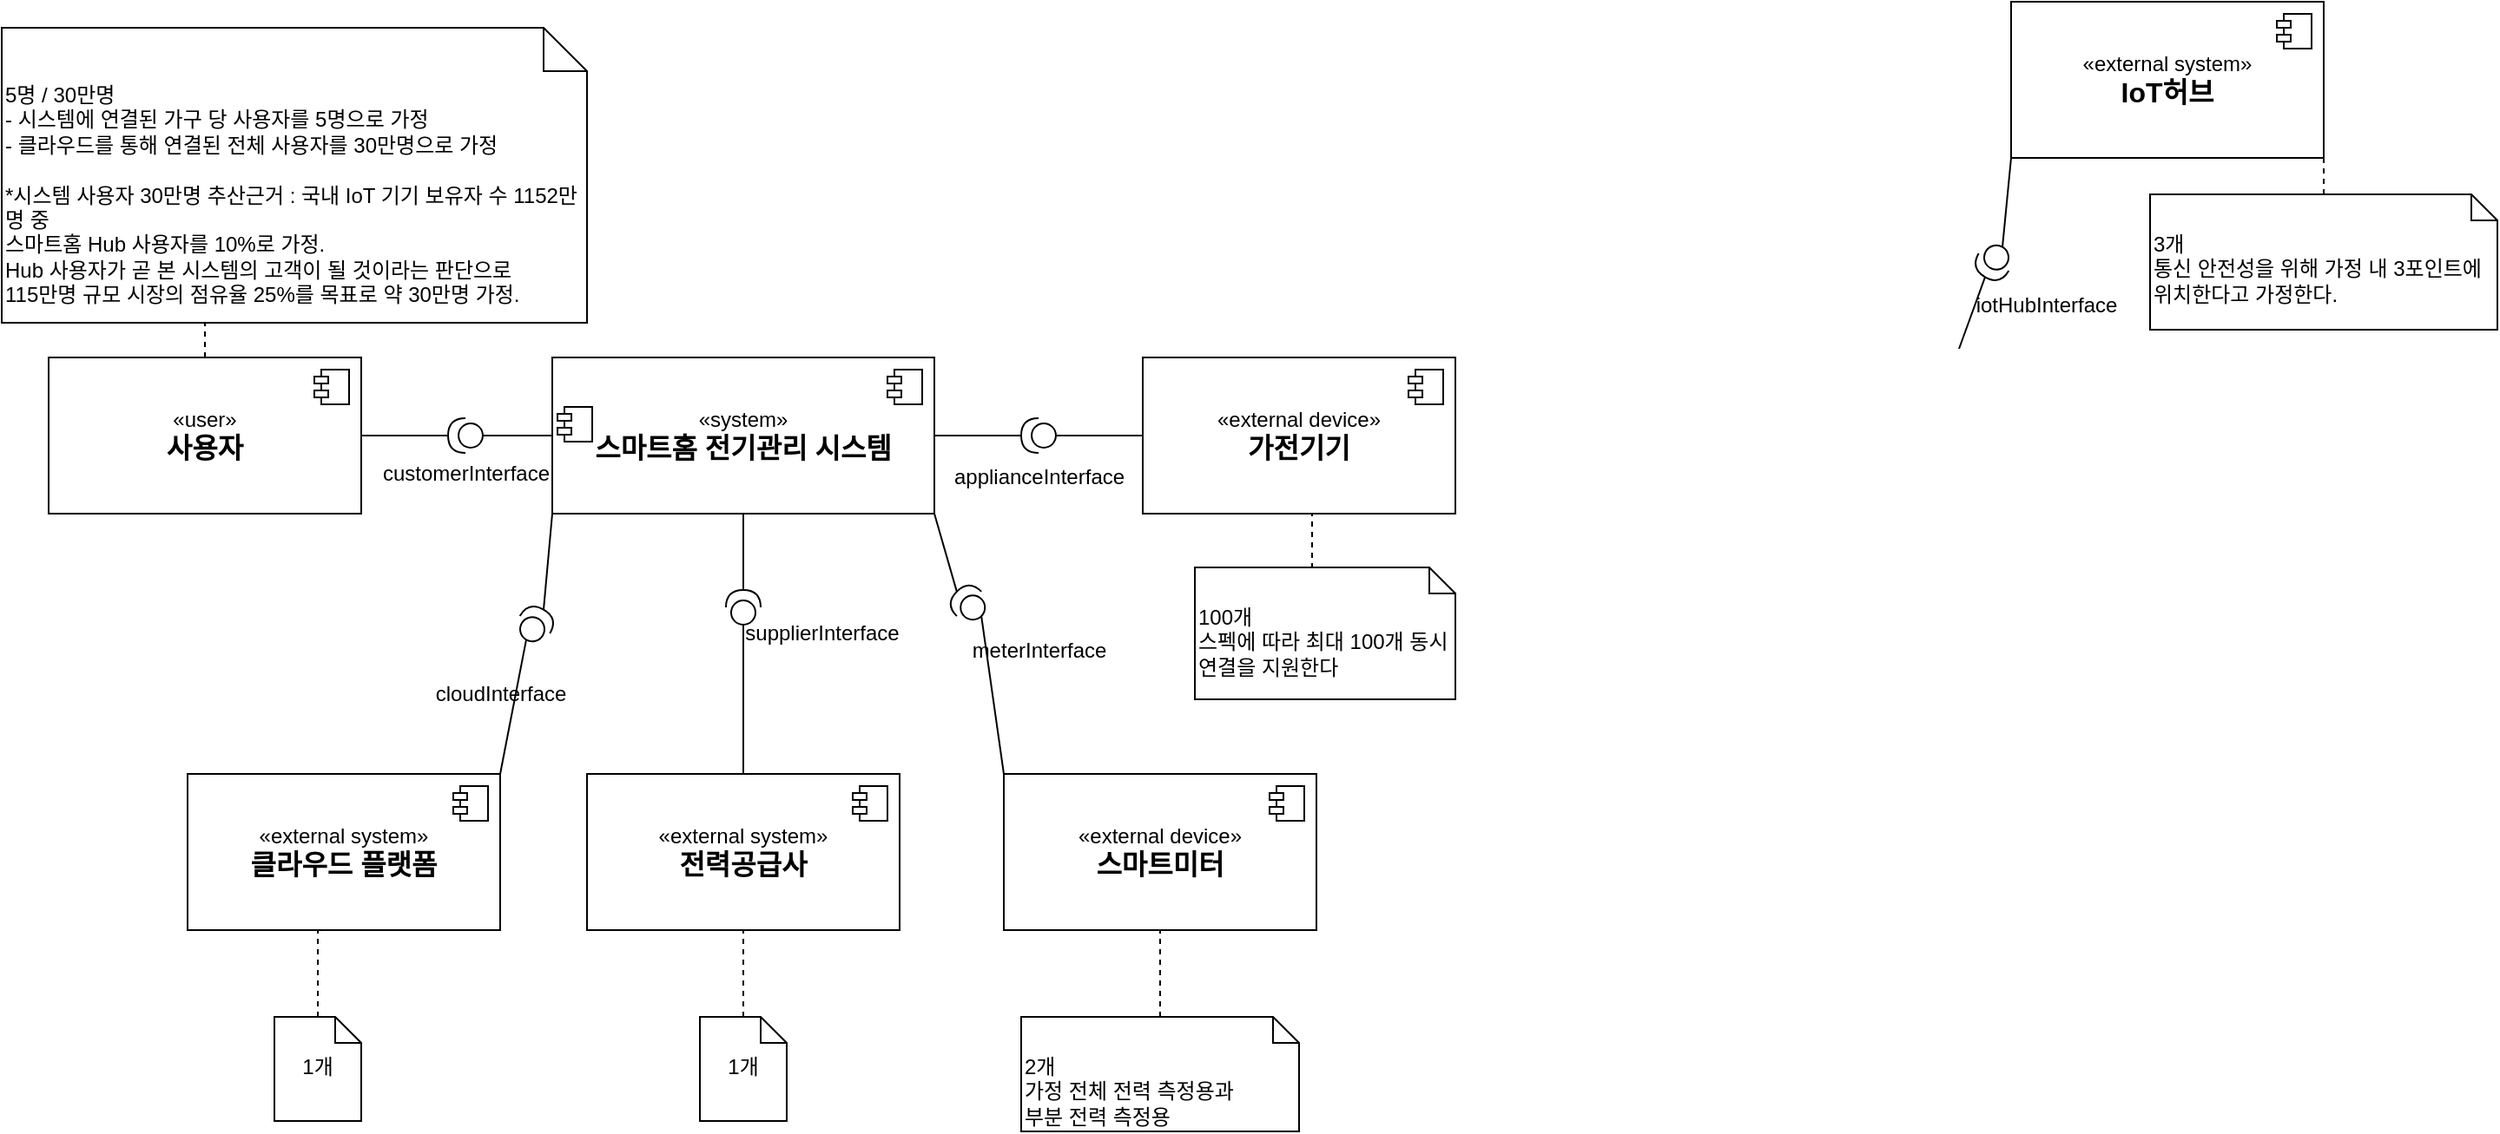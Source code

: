 <mxfile version="28.1.1" pages="2">
  <diagram name="Gateway" id="r8mCSnYucxKKDC4mQy1r">
    <mxGraphModel dx="858" dy="1109" grid="1" gridSize="10" guides="1" tooltips="1" connect="1" arrows="1" fold="1" page="1" pageScale="1" pageWidth="827" pageHeight="1169" math="0" shadow="0">
      <root>
        <mxCell id="0" />
        <mxCell id="1" parent="0" />
        <mxCell id="bFDMhFOP-Tg6Y5_l_PGu-2" style="edgeStyle=orthogonalEdgeStyle;rounded=0;orthogonalLoop=1;jettySize=auto;html=1;exitX=0.5;exitY=0;exitDx=0;exitDy=0;entryX=0.5;entryY=1;entryDx=0;entryDy=0;entryPerimeter=0;endArrow=none;endFill=0;dashed=1;" edge="1" parent="1" source="iD-A8TtcfbhBeS0kD-Tq-21" target="4d4zeJCJbdyDPjrFUUaZ-36">
          <mxGeometry relative="1" as="geometry" />
        </mxCell>
        <mxCell id="iD-A8TtcfbhBeS0kD-Tq-21" value="«user»&lt;br&gt;&lt;b&gt;&lt;font style=&quot;font-size: 16px;&quot;&gt;사용자&lt;/font&gt;&lt;/b&gt;" style="html=1;dropTarget=0;whiteSpace=wrap;" parent="1" vertex="1">
          <mxGeometry x="80" y="310" width="180" height="90" as="geometry" />
        </mxCell>
        <mxCell id="iD-A8TtcfbhBeS0kD-Tq-22" value="" style="shape=module;jettyWidth=8;jettyHeight=4;" parent="iD-A8TtcfbhBeS0kD-Tq-21" vertex="1">
          <mxGeometry x="1" width="20" height="20" relative="1" as="geometry">
            <mxPoint x="-27" y="7" as="offset" />
          </mxGeometry>
        </mxCell>
        <mxCell id="iD-A8TtcfbhBeS0kD-Tq-23" value="«external device»&lt;br&gt;&lt;b&gt;&lt;font style=&quot;font-size: 16px;&quot;&gt;가전기기&lt;/font&gt;&lt;/b&gt;" style="html=1;dropTarget=0;whiteSpace=wrap;" parent="1" vertex="1">
          <mxGeometry x="710" y="310" width="180" height="90" as="geometry" />
        </mxCell>
        <mxCell id="iD-A8TtcfbhBeS0kD-Tq-24" value="" style="shape=module;jettyWidth=8;jettyHeight=4;" parent="iD-A8TtcfbhBeS0kD-Tq-23" vertex="1">
          <mxGeometry x="1" width="20" height="20" relative="1" as="geometry">
            <mxPoint x="-27" y="7" as="offset" />
          </mxGeometry>
        </mxCell>
        <mxCell id="iD-A8TtcfbhBeS0kD-Tq-26" value="«system»&lt;br&gt;&lt;span style=&quot;font-size: 16px;&quot;&gt;&lt;b&gt;스마트홈 전기관리 시스템&lt;/b&gt;&lt;/span&gt;" style="html=1;dropTarget=0;whiteSpace=wrap;" parent="1" vertex="1">
          <mxGeometry x="370" y="310" width="220" height="90" as="geometry" />
        </mxCell>
        <mxCell id="iD-A8TtcfbhBeS0kD-Tq-27" value="" style="shape=module;jettyWidth=8;jettyHeight=4;" parent="iD-A8TtcfbhBeS0kD-Tq-26" vertex="1">
          <mxGeometry x="1" width="20" height="20" relative="1" as="geometry">
            <mxPoint x="-27" y="7" as="offset" />
          </mxGeometry>
        </mxCell>
        <mxCell id="iD-A8TtcfbhBeS0kD-Tq-30" value="«external system»&lt;br&gt;&lt;b&gt;&lt;font style=&quot;font-size: 16px;&quot;&gt;전력공급사&lt;/font&gt;&lt;/b&gt;" style="html=1;dropTarget=0;whiteSpace=wrap;" parent="1" vertex="1">
          <mxGeometry x="390" y="550" width="180" height="90" as="geometry" />
        </mxCell>
        <mxCell id="iD-A8TtcfbhBeS0kD-Tq-31" value="" style="shape=module;jettyWidth=8;jettyHeight=4;" parent="iD-A8TtcfbhBeS0kD-Tq-30" vertex="1">
          <mxGeometry x="1" width="20" height="20" relative="1" as="geometry">
            <mxPoint x="-27" y="7" as="offset" />
          </mxGeometry>
        </mxCell>
        <mxCell id="iD-A8TtcfbhBeS0kD-Tq-32" value="«external device»&lt;br&gt;&lt;span style=&quot;font-size: 16px;&quot;&gt;&lt;b&gt;스마트미터&lt;/b&gt;&lt;/span&gt;" style="html=1;dropTarget=0;whiteSpace=wrap;" parent="1" vertex="1">
          <mxGeometry x="630" y="550" width="180" height="90" as="geometry" />
        </mxCell>
        <mxCell id="iD-A8TtcfbhBeS0kD-Tq-33" value="" style="shape=module;jettyWidth=8;jettyHeight=4;" parent="iD-A8TtcfbhBeS0kD-Tq-32" vertex="1">
          <mxGeometry x="1" width="20" height="20" relative="1" as="geometry">
            <mxPoint x="-27" y="7" as="offset" />
          </mxGeometry>
        </mxCell>
        <mxCell id="iD-A8TtcfbhBeS0kD-Tq-45" value="" style="ellipse;whiteSpace=wrap;html=1;align=center;aspect=fixed;fillColor=none;strokeColor=none;resizable=0;perimeter=centerPerimeter;rotatable=0;allowArrows=0;points=[];outlineConnect=1;" parent="1" vertex="1">
          <mxGeometry x="620" y="364" width="10" height="10" as="geometry" />
        </mxCell>
        <mxCell id="iD-A8TtcfbhBeS0kD-Tq-48" style="edgeStyle=orthogonalEdgeStyle;rounded=0;orthogonalLoop=1;jettySize=auto;html=1;exitX=0;exitY=0.5;exitDx=0;exitDy=0;exitPerimeter=0;entryX=0;entryY=0.5;entryDx=0;entryDy=0;endArrow=none;endFill=0;" parent="1" source="iD-A8TtcfbhBeS0kD-Tq-46" target="iD-A8TtcfbhBeS0kD-Tq-26" edge="1">
          <mxGeometry relative="1" as="geometry" />
        </mxCell>
        <mxCell id="iD-A8TtcfbhBeS0kD-Tq-49" style="edgeStyle=orthogonalEdgeStyle;rounded=0;orthogonalLoop=1;jettySize=auto;html=1;exitX=1;exitY=0.5;exitDx=0;exitDy=0;exitPerimeter=0;entryX=1;entryY=0.5;entryDx=0;entryDy=0;endArrow=none;endFill=0;" parent="1" source="iD-A8TtcfbhBeS0kD-Tq-46" target="iD-A8TtcfbhBeS0kD-Tq-21" edge="1">
          <mxGeometry relative="1" as="geometry" />
        </mxCell>
        <mxCell id="iD-A8TtcfbhBeS0kD-Tq-46" value="" style="shape=providedRequiredInterface;html=1;verticalLabelPosition=bottom;sketch=0;rotation=-180;" parent="1" vertex="1">
          <mxGeometry x="310" y="345" width="20" height="20" as="geometry" />
        </mxCell>
        <mxCell id="iD-A8TtcfbhBeS0kD-Tq-51" style="edgeStyle=orthogonalEdgeStyle;rounded=0;orthogonalLoop=1;jettySize=auto;html=1;exitX=1;exitY=0.5;exitDx=0;exitDy=0;exitPerimeter=0;endArrow=none;endFill=0;" parent="1" source="iD-A8TtcfbhBeS0kD-Tq-50" target="iD-A8TtcfbhBeS0kD-Tq-26" edge="1">
          <mxGeometry relative="1" as="geometry" />
        </mxCell>
        <mxCell id="iD-A8TtcfbhBeS0kD-Tq-52" style="edgeStyle=orthogonalEdgeStyle;rounded=0;orthogonalLoop=1;jettySize=auto;html=1;exitX=0;exitY=0.5;exitDx=0;exitDy=0;exitPerimeter=0;entryX=0;entryY=0.5;entryDx=0;entryDy=0;endArrow=none;endFill=0;" parent="1" source="iD-A8TtcfbhBeS0kD-Tq-50" target="iD-A8TtcfbhBeS0kD-Tq-23" edge="1">
          <mxGeometry relative="1" as="geometry" />
        </mxCell>
        <mxCell id="iD-A8TtcfbhBeS0kD-Tq-50" value="" style="shape=providedRequiredInterface;html=1;verticalLabelPosition=bottom;sketch=0;rotation=-180;" parent="1" vertex="1">
          <mxGeometry x="640" y="345" width="20" height="20" as="geometry" />
        </mxCell>
        <mxCell id="iD-A8TtcfbhBeS0kD-Tq-55" style="rounded=0;orthogonalLoop=1;jettySize=auto;html=1;exitX=1;exitY=0.5;exitDx=0;exitDy=0;exitPerimeter=0;entryX=1;entryY=1;entryDx=0;entryDy=0;endArrow=none;endFill=0;" parent="1" source="iD-A8TtcfbhBeS0kD-Tq-53" target="iD-A8TtcfbhBeS0kD-Tq-26" edge="1">
          <mxGeometry relative="1" as="geometry" />
        </mxCell>
        <mxCell id="iD-A8TtcfbhBeS0kD-Tq-56" style="rounded=0;orthogonalLoop=1;jettySize=auto;html=1;exitX=0;exitY=0.5;exitDx=0;exitDy=0;exitPerimeter=0;entryX=0;entryY=0;entryDx=0;entryDy=0;endArrow=none;endFill=0;" parent="1" source="iD-A8TtcfbhBeS0kD-Tq-53" target="iD-A8TtcfbhBeS0kD-Tq-32" edge="1">
          <mxGeometry relative="1" as="geometry" />
        </mxCell>
        <mxCell id="iD-A8TtcfbhBeS0kD-Tq-53" value="" style="shape=providedRequiredInterface;html=1;verticalLabelPosition=bottom;sketch=0;rotation=135;direction=south;" parent="1" vertex="1">
          <mxGeometry x="600" y="442" width="20" height="20" as="geometry" />
        </mxCell>
        <mxCell id="iD-A8TtcfbhBeS0kD-Tq-62" style="edgeStyle=orthogonalEdgeStyle;rounded=0;orthogonalLoop=1;jettySize=auto;html=1;exitX=1;exitY=0.5;exitDx=0;exitDy=0;exitPerimeter=0;entryX=0.5;entryY=1;entryDx=0;entryDy=0;endArrow=none;endFill=0;" parent="1" source="iD-A8TtcfbhBeS0kD-Tq-61" target="iD-A8TtcfbhBeS0kD-Tq-26" edge="1">
          <mxGeometry relative="1" as="geometry" />
        </mxCell>
        <mxCell id="iD-A8TtcfbhBeS0kD-Tq-63" style="edgeStyle=orthogonalEdgeStyle;rounded=0;orthogonalLoop=1;jettySize=auto;html=1;exitX=0;exitY=0.5;exitDx=0;exitDy=0;exitPerimeter=0;entryX=0.5;entryY=0;entryDx=0;entryDy=0;endArrow=none;endFill=0;" parent="1" source="iD-A8TtcfbhBeS0kD-Tq-61" target="iD-A8TtcfbhBeS0kD-Tq-30" edge="1">
          <mxGeometry relative="1" as="geometry" />
        </mxCell>
        <mxCell id="iD-A8TtcfbhBeS0kD-Tq-61" value="" style="shape=providedRequiredInterface;html=1;verticalLabelPosition=bottom;sketch=0;rotation=-90;" parent="1" vertex="1">
          <mxGeometry x="470" y="444" width="20" height="20" as="geometry" />
        </mxCell>
        <mxCell id="iD-A8TtcfbhBeS0kD-Tq-64" value="customerInterface" style="text;html=1;align=center;verticalAlign=middle;resizable=0;points=[];autosize=1;strokeColor=none;fillColor=none;" parent="1" vertex="1">
          <mxGeometry x="260" y="362" width="120" height="30" as="geometry" />
        </mxCell>
        <mxCell id="iD-A8TtcfbhBeS0kD-Tq-65" value="applianceInterface" style="text;html=1;align=center;verticalAlign=middle;resizable=0;points=[];autosize=1;strokeColor=none;fillColor=none;" parent="1" vertex="1">
          <mxGeometry x="590" y="364" width="120" height="30" as="geometry" />
        </mxCell>
        <mxCell id="iD-A8TtcfbhBeS0kD-Tq-66" value="meterInterface" style="text;html=1;align=center;verticalAlign=middle;resizable=0;points=[];autosize=1;strokeColor=none;fillColor=none;" parent="1" vertex="1">
          <mxGeometry x="600" y="464" width="100" height="30" as="geometry" />
        </mxCell>
        <mxCell id="iD-A8TtcfbhBeS0kD-Tq-67" value="supplierInterface" style="text;html=1;align=center;verticalAlign=middle;resizable=0;points=[];autosize=1;strokeColor=none;fillColor=none;" parent="1" vertex="1">
          <mxGeometry x="470" y="454" width="110" height="30" as="geometry" />
        </mxCell>
        <mxCell id="iD-A8TtcfbhBeS0kD-Tq-78" value="1개" style="shape=note2;boundedLbl=1;whiteSpace=wrap;html=1;size=15;verticalAlign=top;align=center;" parent="1" vertex="1">
          <mxGeometry x="455" y="690" width="50" height="60" as="geometry" />
        </mxCell>
        <mxCell id="iD-A8TtcfbhBeS0kD-Tq-79" style="edgeStyle=orthogonalEdgeStyle;rounded=0;orthogonalLoop=1;jettySize=auto;html=1;exitX=0.5;exitY=0;exitDx=0;exitDy=0;exitPerimeter=0;endArrow=none;endFill=0;dashed=1;entryX=0.5;entryY=1;entryDx=0;entryDy=0;" parent="1" source="iD-A8TtcfbhBeS0kD-Tq-78" target="iD-A8TtcfbhBeS0kD-Tq-30" edge="1">
          <mxGeometry relative="1" as="geometry">
            <mxPoint x="480" y="660" as="targetPoint" />
          </mxGeometry>
        </mxCell>
        <mxCell id="1AKA_FO3HEyKGd7aFu5U-1" value="2개&lt;br&gt;&lt;div&gt;가정 전체 전력 측정용과&lt;/div&gt;&lt;div&gt;부분 전력 측정용&lt;/div&gt;" style="shape=note2;boundedLbl=1;whiteSpace=wrap;html=1;size=15;verticalAlign=top;align=left;" parent="1" vertex="1">
          <mxGeometry x="640" y="690" width="160" height="66" as="geometry" />
        </mxCell>
        <mxCell id="1AKA_FO3HEyKGd7aFu5U-2" style="edgeStyle=orthogonalEdgeStyle;rounded=0;orthogonalLoop=1;jettySize=auto;html=1;exitX=0.5;exitY=0;exitDx=0;exitDy=0;exitPerimeter=0;endArrow=none;endFill=0;dashed=1;entryX=0.5;entryY=1;entryDx=0;entryDy=0;" parent="1" source="1AKA_FO3HEyKGd7aFu5U-1" edge="1">
          <mxGeometry relative="1" as="geometry">
            <mxPoint x="720" y="640" as="targetPoint" />
          </mxGeometry>
        </mxCell>
        <mxCell id="1AKA_FO3HEyKGd7aFu5U-3" value="100개&lt;div&gt;스펙에 따라 최대 100개 동시 연결을 지원한다&lt;/div&gt;" style="shape=note2;boundedLbl=1;whiteSpace=wrap;html=1;size=15;verticalAlign=top;align=left;" parent="1" vertex="1">
          <mxGeometry x="740" y="431" width="150" height="76" as="geometry" />
        </mxCell>
        <mxCell id="4d4zeJCJbdyDPjrFUUaZ-7" value="«external system»&lt;br&gt;&lt;b&gt;&lt;font style=&quot;font-size: 16px;&quot;&gt;클라우드 플랫폼&lt;/font&gt;&lt;/b&gt;" style="html=1;dropTarget=0;whiteSpace=wrap;" parent="1" vertex="1">
          <mxGeometry x="160" y="550" width="180" height="90" as="geometry" />
        </mxCell>
        <mxCell id="4d4zeJCJbdyDPjrFUUaZ-8" value="" style="shape=module;jettyWidth=8;jettyHeight=4;" parent="4d4zeJCJbdyDPjrFUUaZ-7" vertex="1">
          <mxGeometry x="1" width="20" height="20" relative="1" as="geometry">
            <mxPoint x="-27" y="7" as="offset" />
          </mxGeometry>
        </mxCell>
        <mxCell id="4d4zeJCJbdyDPjrFUUaZ-9" style="rounded=0;orthogonalLoop=1;jettySize=auto;html=1;exitX=1;exitY=0.5;exitDx=0;exitDy=0;exitPerimeter=0;entryX=0;entryY=1;entryDx=0;entryDy=0;endArrow=none;endFill=0;" parent="1" source="4d4zeJCJbdyDPjrFUUaZ-11" edge="1">
          <mxGeometry relative="1" as="geometry">
            <mxPoint x="370" y="400" as="targetPoint" />
          </mxGeometry>
        </mxCell>
        <mxCell id="4d4zeJCJbdyDPjrFUUaZ-10" style="rounded=0;orthogonalLoop=1;jettySize=auto;html=1;exitX=0;exitY=0.5;exitDx=0;exitDy=0;exitPerimeter=0;entryX=1;entryY=0;entryDx=0;entryDy=0;endArrow=none;endFill=0;" parent="1" source="4d4zeJCJbdyDPjrFUUaZ-11" target="4d4zeJCJbdyDPjrFUUaZ-7" edge="1">
          <mxGeometry relative="1" as="geometry">
            <mxPoint x="360" y="548" as="targetPoint" />
          </mxGeometry>
        </mxCell>
        <mxCell id="4d4zeJCJbdyDPjrFUUaZ-11" value="" style="shape=providedRequiredInterface;html=1;verticalLabelPosition=bottom;sketch=0;rotation=-150;direction=south;" parent="1" vertex="1">
          <mxGeometry x="350" y="454" width="20" height="20" as="geometry" />
        </mxCell>
        <mxCell id="4d4zeJCJbdyDPjrFUUaZ-12" value="cloudInterface" style="text;html=1;align=center;verticalAlign=middle;resizable=0;points=[];autosize=1;strokeColor=none;fillColor=none;" parent="1" vertex="1">
          <mxGeometry x="290" y="489" width="100" height="30" as="geometry" />
        </mxCell>
        <mxCell id="4d4zeJCJbdyDPjrFUUaZ-13" value="1개" style="shape=note2;boundedLbl=1;whiteSpace=wrap;html=1;size=15;verticalAlign=top;align=center;" parent="1" vertex="1">
          <mxGeometry x="210" y="690" width="50" height="60" as="geometry" />
        </mxCell>
        <mxCell id="4d4zeJCJbdyDPjrFUUaZ-14" style="edgeStyle=orthogonalEdgeStyle;rounded=0;orthogonalLoop=1;jettySize=auto;html=1;exitX=0.5;exitY=0;exitDx=0;exitDy=0;exitPerimeter=0;endArrow=none;endFill=0;dashed=1;entryX=0.5;entryY=1;entryDx=0;entryDy=0;" parent="1" source="4d4zeJCJbdyDPjrFUUaZ-13" edge="1">
          <mxGeometry relative="1" as="geometry">
            <mxPoint x="235" y="640" as="targetPoint" />
          </mxGeometry>
        </mxCell>
        <mxCell id="4d4zeJCJbdyDPjrFUUaZ-15" value="«external system»&lt;br&gt;&lt;span style=&quot;font-size: 16px;&quot;&gt;&lt;b&gt;IoT허브&lt;/b&gt;&lt;/span&gt;" style="html=1;dropTarget=0;whiteSpace=wrap;" parent="1" vertex="1">
          <mxGeometry x="1210" y="105" width="180" height="90" as="geometry" />
        </mxCell>
        <mxCell id="4d4zeJCJbdyDPjrFUUaZ-16" value="" style="shape=module;jettyWidth=8;jettyHeight=4;" parent="4d4zeJCJbdyDPjrFUUaZ-15" vertex="1">
          <mxGeometry x="1" width="20" height="20" relative="1" as="geometry">
            <mxPoint x="-27" y="7" as="offset" />
          </mxGeometry>
        </mxCell>
        <mxCell id="4d4zeJCJbdyDPjrFUUaZ-17" style="rounded=0;orthogonalLoop=1;jettySize=auto;html=1;endArrow=none;endFill=0;entryX=1;entryY=0;entryDx=0;entryDy=0;exitX=1;exitY=0.5;exitDx=0;exitDy=0;exitPerimeter=0;" parent="1" source="4d4zeJCJbdyDPjrFUUaZ-18" edge="1">
          <mxGeometry relative="1" as="geometry">
            <mxPoint x="1180" y="305" as="targetPoint" />
            <mxPoint x="1180" y="275" as="sourcePoint" />
          </mxGeometry>
        </mxCell>
        <mxCell id="4d4zeJCJbdyDPjrFUUaZ-21" style="rounded=0;orthogonalLoop=1;jettySize=auto;html=1;exitX=0;exitY=0.5;exitDx=0;exitDy=0;exitPerimeter=0;entryX=0;entryY=1;entryDx=0;entryDy=0;endArrow=none;endFill=0;" parent="1" source="4d4zeJCJbdyDPjrFUUaZ-18" target="4d4zeJCJbdyDPjrFUUaZ-15" edge="1">
          <mxGeometry relative="1" as="geometry" />
        </mxCell>
        <mxCell id="4d4zeJCJbdyDPjrFUUaZ-18" value="" style="shape=providedRequiredInterface;html=1;verticalLabelPosition=bottom;sketch=0;rotation=120;" parent="1" vertex="1">
          <mxGeometry x="1190" y="245" width="20" height="20" as="geometry" />
        </mxCell>
        <mxCell id="4d4zeJCJbdyDPjrFUUaZ-19" value="iotHubInterface" style="text;html=1;align=center;verticalAlign=middle;resizable=0;points=[];autosize=1;strokeColor=none;fillColor=none;" parent="1" vertex="1">
          <mxGeometry x="1180" y="265" width="100" height="30" as="geometry" />
        </mxCell>
        <mxCell id="4d4zeJCJbdyDPjrFUUaZ-23" value="3개&lt;div&gt;통신 안전성을 위해 가정 내 3포인트에 위치한다고 가정한다.&lt;/div&gt;" style="shape=note2;boundedLbl=1;whiteSpace=wrap;html=1;size=15;verticalAlign=top;align=left;" parent="1" vertex="1">
          <mxGeometry x="1290" y="216" width="200" height="78" as="geometry" />
        </mxCell>
        <mxCell id="4d4zeJCJbdyDPjrFUUaZ-28" value="" style="shape=module;jettyWidth=8;jettyHeight=4;" parent="1" vertex="1">
          <mxGeometry x="373" y="338.5" width="20" height="20" as="geometry" />
        </mxCell>
        <mxCell id="4d4zeJCJbdyDPjrFUUaZ-36" value="5명 / 30만명&lt;br&gt;- 시스템에 연결된 가구 당 사용자를 5명으로 가정&lt;br&gt;- 클라우드를 통해 연결된 전체 사용자를 30만명으로 가정&lt;br&gt;&lt;br&gt;*시스템 사용자 30만명 추산근거 : 국내 IoT 기기 보유자 수 1152만명 중&lt;br&gt;스마트홈 Hub 사용자를 10%로 가정.&lt;br&gt;Hub 사용자가 곧 본 시스템의 고객이 될 것이라는 판단으로&lt;br&gt;115만명 규모 시장의 점유율 25%를 목표로 약 30만명 가정." style="shape=note2;boundedLbl=1;html=1;size=25;verticalAlign=top;align=left;spacing=2;whiteSpace=wrap;spacingBottom=0;fontSize=12;" parent="1" vertex="1">
          <mxGeometry x="53" y="120" width="337" height="170" as="geometry" />
        </mxCell>
        <mxCell id="bFDMhFOP-Tg6Y5_l_PGu-3" style="edgeStyle=orthogonalEdgeStyle;rounded=0;orthogonalLoop=1;jettySize=auto;html=1;exitX=1;exitY=1;exitDx=0;exitDy=0;entryX=0.5;entryY=0;entryDx=0;entryDy=0;entryPerimeter=0;endArrow=none;endFill=0;dashed=1;" edge="1" parent="1" source="4d4zeJCJbdyDPjrFUUaZ-15" target="4d4zeJCJbdyDPjrFUUaZ-23">
          <mxGeometry relative="1" as="geometry" />
        </mxCell>
        <mxCell id="bFDMhFOP-Tg6Y5_l_PGu-4" style="edgeStyle=orthogonalEdgeStyle;rounded=0;orthogonalLoop=1;jettySize=auto;html=1;exitX=0.5;exitY=1;exitDx=0;exitDy=0;entryX=0;entryY=0;entryDx=67.5;entryDy=0;entryPerimeter=0;dashed=1;endArrow=none;endFill=0;" edge="1" parent="1" source="iD-A8TtcfbhBeS0kD-Tq-23" target="1AKA_FO3HEyKGd7aFu5U-3">
          <mxGeometry relative="1" as="geometry" />
        </mxCell>
      </root>
    </mxGraphModel>
  </diagram>
  <diagram name="Cloud" id="IwpH3WWKPjul7UW3nA3K">
    <mxGraphModel dx="597" dy="1143" grid="1" gridSize="10" guides="1" tooltips="1" connect="1" arrows="1" fold="1" page="1" pageScale="1" pageWidth="827" pageHeight="1169" math="0" shadow="0">
      <root>
        <mxCell id="T0lSkXVHAn0yZM9O7sEg-0" />
        <mxCell id="T0lSkXVHAn0yZM9O7sEg-1" parent="T0lSkXVHAn0yZM9O7sEg-0" />
        <mxCell id="T0lSkXVHAn0yZM9O7sEg-2" style="edgeStyle=orthogonalEdgeStyle;rounded=0;orthogonalLoop=1;jettySize=auto;html=1;exitX=0.5;exitY=0;exitDx=0;exitDy=0;entryX=0.5;entryY=1;entryDx=0;entryDy=0;entryPerimeter=0;endArrow=none;endFill=0;dashed=1;" parent="T0lSkXVHAn0yZM9O7sEg-1" source="T0lSkXVHAn0yZM9O7sEg-3" target="T0lSkXVHAn0yZM9O7sEg-51" edge="1">
          <mxGeometry relative="1" as="geometry" />
        </mxCell>
        <mxCell id="T0lSkXVHAn0yZM9O7sEg-3" value="«user»&lt;br&gt;&lt;b&gt;&lt;font style=&quot;font-size: 16px;&quot;&gt;사용자&lt;/font&gt;&lt;/b&gt;" style="html=1;dropTarget=0;whiteSpace=wrap;" parent="T0lSkXVHAn0yZM9O7sEg-1" vertex="1">
          <mxGeometry x="80" y="310" width="180" height="90" as="geometry" />
        </mxCell>
        <mxCell id="T0lSkXVHAn0yZM9O7sEg-4" value="" style="shape=module;jettyWidth=8;jettyHeight=4;" parent="T0lSkXVHAn0yZM9O7sEg-3" vertex="1">
          <mxGeometry x="1" width="20" height="20" relative="1" as="geometry">
            <mxPoint x="-27" y="7" as="offset" />
          </mxGeometry>
        </mxCell>
        <mxCell id="T0lSkXVHAn0yZM9O7sEg-7" value="«system»&lt;br&gt;&lt;span style=&quot;font-size: 16px;&quot;&gt;&lt;b&gt;스마트홈 전기관리 시스템&lt;/b&gt;&lt;/span&gt;" style="html=1;dropTarget=0;whiteSpace=wrap;" parent="T0lSkXVHAn0yZM9O7sEg-1" vertex="1">
          <mxGeometry x="370" y="310" width="220" height="90" as="geometry" />
        </mxCell>
        <mxCell id="T0lSkXVHAn0yZM9O7sEg-8" value="" style="shape=module;jettyWidth=8;jettyHeight=4;" parent="T0lSkXVHAn0yZM9O7sEg-7" vertex="1">
          <mxGeometry x="1" width="20" height="20" relative="1" as="geometry">
            <mxPoint x="-27" y="7" as="offset" />
          </mxGeometry>
        </mxCell>
        <mxCell id="T0lSkXVHAn0yZM9O7sEg-9" value="«external system»&lt;br&gt;&lt;b&gt;&lt;font style=&quot;font-size: 16px;&quot;&gt;전력공급사&lt;/font&gt;&lt;/b&gt;" style="html=1;dropTarget=0;whiteSpace=wrap;" parent="T0lSkXVHAn0yZM9O7sEg-1" vertex="1">
          <mxGeometry x="390" y="550" width="180" height="90" as="geometry" />
        </mxCell>
        <mxCell id="T0lSkXVHAn0yZM9O7sEg-10" value="" style="shape=module;jettyWidth=8;jettyHeight=4;" parent="T0lSkXVHAn0yZM9O7sEg-9" vertex="1">
          <mxGeometry x="1" width="20" height="20" relative="1" as="geometry">
            <mxPoint x="-27" y="7" as="offset" />
          </mxGeometry>
        </mxCell>
        <mxCell id="T0lSkXVHAn0yZM9O7sEg-14" style="edgeStyle=orthogonalEdgeStyle;rounded=0;orthogonalLoop=1;jettySize=auto;html=1;exitX=0;exitY=0.5;exitDx=0;exitDy=0;exitPerimeter=0;entryX=0;entryY=0.5;entryDx=0;entryDy=0;endArrow=none;endFill=0;" parent="T0lSkXVHAn0yZM9O7sEg-1" source="T0lSkXVHAn0yZM9O7sEg-16" target="T0lSkXVHAn0yZM9O7sEg-7" edge="1">
          <mxGeometry relative="1" as="geometry" />
        </mxCell>
        <mxCell id="T0lSkXVHAn0yZM9O7sEg-15" style="edgeStyle=orthogonalEdgeStyle;rounded=0;orthogonalLoop=1;jettySize=auto;html=1;exitX=1;exitY=0.5;exitDx=0;exitDy=0;exitPerimeter=0;entryX=1;entryY=0.5;entryDx=0;entryDy=0;endArrow=none;endFill=0;" parent="T0lSkXVHAn0yZM9O7sEg-1" source="T0lSkXVHAn0yZM9O7sEg-16" target="T0lSkXVHAn0yZM9O7sEg-3" edge="1">
          <mxGeometry relative="1" as="geometry" />
        </mxCell>
        <mxCell id="T0lSkXVHAn0yZM9O7sEg-16" value="" style="shape=providedRequiredInterface;html=1;verticalLabelPosition=bottom;sketch=0;rotation=-180;" parent="T0lSkXVHAn0yZM9O7sEg-1" vertex="1">
          <mxGeometry x="310" y="345" width="20" height="20" as="geometry" />
        </mxCell>
        <mxCell id="T0lSkXVHAn0yZM9O7sEg-23" style="edgeStyle=orthogonalEdgeStyle;rounded=0;orthogonalLoop=1;jettySize=auto;html=1;exitX=1;exitY=0.5;exitDx=0;exitDy=0;exitPerimeter=0;entryX=0.5;entryY=1;entryDx=0;entryDy=0;endArrow=none;endFill=0;" parent="T0lSkXVHAn0yZM9O7sEg-1" source="T0lSkXVHAn0yZM9O7sEg-25" target="T0lSkXVHAn0yZM9O7sEg-7" edge="1">
          <mxGeometry relative="1" as="geometry" />
        </mxCell>
        <mxCell id="T0lSkXVHAn0yZM9O7sEg-24" style="edgeStyle=orthogonalEdgeStyle;rounded=0;orthogonalLoop=1;jettySize=auto;html=1;exitX=0;exitY=0.5;exitDx=0;exitDy=0;exitPerimeter=0;entryX=0.5;entryY=0;entryDx=0;entryDy=0;endArrow=none;endFill=0;" parent="T0lSkXVHAn0yZM9O7sEg-1" source="T0lSkXVHAn0yZM9O7sEg-25" target="T0lSkXVHAn0yZM9O7sEg-9" edge="1">
          <mxGeometry relative="1" as="geometry" />
        </mxCell>
        <mxCell id="T0lSkXVHAn0yZM9O7sEg-25" value="" style="shape=providedRequiredInterface;html=1;verticalLabelPosition=bottom;sketch=0;rotation=-90;" parent="T0lSkXVHAn0yZM9O7sEg-1" vertex="1">
          <mxGeometry x="470" y="444" width="20" height="20" as="geometry" />
        </mxCell>
        <mxCell id="T0lSkXVHAn0yZM9O7sEg-26" value="customerInterface" style="text;html=1;align=center;verticalAlign=middle;resizable=0;points=[];autosize=1;strokeColor=none;fillColor=none;" parent="T0lSkXVHAn0yZM9O7sEg-1" vertex="1">
          <mxGeometry x="260" y="362" width="120" height="30" as="geometry" />
        </mxCell>
        <mxCell id="T0lSkXVHAn0yZM9O7sEg-29" value="supplierInterface" style="text;html=1;align=center;verticalAlign=middle;resizable=0;points=[];autosize=1;strokeColor=none;fillColor=none;" parent="T0lSkXVHAn0yZM9O7sEg-1" vertex="1">
          <mxGeometry x="470" y="454" width="110" height="30" as="geometry" />
        </mxCell>
        <mxCell id="T0lSkXVHAn0yZM9O7sEg-30" value="1개" style="shape=note2;boundedLbl=1;whiteSpace=wrap;html=1;size=15;verticalAlign=top;align=center;" parent="T0lSkXVHAn0yZM9O7sEg-1" vertex="1">
          <mxGeometry x="455" y="690" width="50" height="60" as="geometry" />
        </mxCell>
        <mxCell id="T0lSkXVHAn0yZM9O7sEg-31" style="edgeStyle=orthogonalEdgeStyle;rounded=0;orthogonalLoop=1;jettySize=auto;html=1;exitX=0.5;exitY=0;exitDx=0;exitDy=0;exitPerimeter=0;endArrow=none;endFill=0;dashed=1;entryX=0.5;entryY=1;entryDx=0;entryDy=0;" parent="T0lSkXVHAn0yZM9O7sEg-1" source="T0lSkXVHAn0yZM9O7sEg-30" target="T0lSkXVHAn0yZM9O7sEg-9" edge="1">
          <mxGeometry relative="1" as="geometry">
            <mxPoint x="480" y="660" as="targetPoint" />
          </mxGeometry>
        </mxCell>
        <mxCell id="T0lSkXVHAn0yZM9O7sEg-35" value="«external system»&lt;br&gt;&lt;span style=&quot;font-size: 16px;&quot;&gt;&lt;b&gt;홈 게이트웨이 시스템&lt;/b&gt;&lt;/span&gt;" style="html=1;dropTarget=0;whiteSpace=wrap;" parent="T0lSkXVHAn0yZM9O7sEg-1" vertex="1">
          <mxGeometry x="740" y="310" width="180" height="90" as="geometry" />
        </mxCell>
        <mxCell id="T0lSkXVHAn0yZM9O7sEg-36" value="" style="shape=module;jettyWidth=8;jettyHeight=4;" parent="T0lSkXVHAn0yZM9O7sEg-35" vertex="1">
          <mxGeometry x="1" width="20" height="20" relative="1" as="geometry">
            <mxPoint x="-27" y="7" as="offset" />
          </mxGeometry>
        </mxCell>
        <mxCell id="T0lSkXVHAn0yZM9O7sEg-37" style="rounded=0;orthogonalLoop=1;jettySize=auto;html=1;entryX=1;entryY=0.5;entryDx=0;entryDy=0;endArrow=none;endFill=0;exitX=1;exitY=0.5;exitDx=0;exitDy=0;exitPerimeter=0;" parent="T0lSkXVHAn0yZM9O7sEg-1" source="GLKFVSABkaWEZZNUtotz-0" target="T0lSkXVHAn0yZM9O7sEg-7" edge="1">
          <mxGeometry relative="1" as="geometry">
            <mxPoint x="370" y="400" as="targetPoint" />
            <mxPoint x="655" y="346" as="sourcePoint" />
          </mxGeometry>
        </mxCell>
        <mxCell id="T0lSkXVHAn0yZM9O7sEg-38" style="rounded=0;orthogonalLoop=1;jettySize=auto;html=1;exitX=0;exitY=0.5;exitDx=0;exitDy=0;exitPerimeter=0;entryX=0;entryY=0.5;entryDx=0;entryDy=0;endArrow=none;endFill=0;" parent="T0lSkXVHAn0yZM9O7sEg-1" source="GLKFVSABkaWEZZNUtotz-0" target="T0lSkXVHAn0yZM9O7sEg-35" edge="1">
          <mxGeometry relative="1" as="geometry">
            <mxPoint x="900" y="301" as="targetPoint" />
            <mxPoint x="645" y="363.66" as="sourcePoint" />
          </mxGeometry>
        </mxCell>
        <mxCell id="T0lSkXVHAn0yZM9O7sEg-40" value="gatewayInterface" style="text;html=1;align=center;verticalAlign=middle;resizable=0;points=[];autosize=1;strokeColor=none;fillColor=none;" parent="T0lSkXVHAn0yZM9O7sEg-1" vertex="1">
          <mxGeometry x="615" y="315" width="110" height="30" as="geometry" />
        </mxCell>
        <mxCell id="T0lSkXVHAn0yZM9O7sEg-41" value="15만개&lt;div&gt;가구당 평균 인원 2.3명, 사용자 30만명 일 때&lt;/div&gt;&lt;div&gt;&lt;span style=&quot;background-color: transparent; color: light-dark(rgb(0, 0, 0), rgb(255, 255, 255));&quot;&gt;홈 게이트웨이 약 15만개 가정&lt;/span&gt;&lt;/div&gt;&lt;div&gt;&lt;span style=&quot;background-color: transparent; color: light-dark(rgb(0, 0, 0), rgb(255, 255, 255));&quot;&gt;&lt;br&gt;&lt;/span&gt;&lt;/div&gt;&lt;div&gt;홈 게이트웨이 하나에&lt;/div&gt;&lt;div&gt;스마트미터 1개, 가전기기 100개 연결되어있음.&lt;/div&gt;" style="shape=note2;boundedLbl=1;whiteSpace=wrap;html=1;size=15;verticalAlign=top;align=left;" parent="T0lSkXVHAn0yZM9O7sEg-1" vertex="1">
          <mxGeometry x="660" y="444" width="250" height="136" as="geometry" />
        </mxCell>
        <mxCell id="T0lSkXVHAn0yZM9O7sEg-42" style="rounded=0;orthogonalLoop=1;jettySize=auto;html=1;exitX=0.5;exitY=0;exitDx=0;exitDy=0;exitPerimeter=0;endArrow=none;endFill=0;dashed=1;entryX=0.5;entryY=1;entryDx=0;entryDy=0;" parent="T0lSkXVHAn0yZM9O7sEg-1" source="T0lSkXVHAn0yZM9O7sEg-41" target="T0lSkXVHAn0yZM9O7sEg-35" edge="1">
          <mxGeometry relative="1" as="geometry">
            <mxPoint x="815" y="393" as="targetPoint" />
          </mxGeometry>
        </mxCell>
        <mxCell id="T0lSkXVHAn0yZM9O7sEg-43" value="«external system»&lt;br&gt;&lt;span style=&quot;font-size: 16px;&quot;&gt;&lt;b&gt;IoT허브&lt;/b&gt;&lt;/span&gt;" style="html=1;dropTarget=0;whiteSpace=wrap;" parent="T0lSkXVHAn0yZM9O7sEg-1" vertex="1">
          <mxGeometry x="230" y="850" width="180" height="90" as="geometry" />
        </mxCell>
        <mxCell id="T0lSkXVHAn0yZM9O7sEg-44" value="" style="shape=module;jettyWidth=8;jettyHeight=4;" parent="T0lSkXVHAn0yZM9O7sEg-43" vertex="1">
          <mxGeometry x="1" width="20" height="20" relative="1" as="geometry">
            <mxPoint x="-27" y="7" as="offset" />
          </mxGeometry>
        </mxCell>
        <mxCell id="T0lSkXVHAn0yZM9O7sEg-45" style="rounded=0;orthogonalLoop=1;jettySize=auto;html=1;endArrow=none;endFill=0;entryX=1;entryY=0;entryDx=0;entryDy=0;exitX=1;exitY=0.5;exitDx=0;exitDy=0;exitPerimeter=0;" parent="T0lSkXVHAn0yZM9O7sEg-1" source="T0lSkXVHAn0yZM9O7sEg-47" edge="1">
          <mxGeometry relative="1" as="geometry">
            <mxPoint x="200" y="1050" as="targetPoint" />
            <mxPoint x="200" y="1020" as="sourcePoint" />
          </mxGeometry>
        </mxCell>
        <mxCell id="T0lSkXVHAn0yZM9O7sEg-46" style="rounded=0;orthogonalLoop=1;jettySize=auto;html=1;exitX=0;exitY=0.5;exitDx=0;exitDy=0;exitPerimeter=0;entryX=0;entryY=1;entryDx=0;entryDy=0;endArrow=none;endFill=0;" parent="T0lSkXVHAn0yZM9O7sEg-1" source="T0lSkXVHAn0yZM9O7sEg-47" target="T0lSkXVHAn0yZM9O7sEg-43" edge="1">
          <mxGeometry relative="1" as="geometry" />
        </mxCell>
        <mxCell id="T0lSkXVHAn0yZM9O7sEg-47" value="" style="shape=providedRequiredInterface;html=1;verticalLabelPosition=bottom;sketch=0;rotation=120;" parent="T0lSkXVHAn0yZM9O7sEg-1" vertex="1">
          <mxGeometry x="210" y="990" width="20" height="20" as="geometry" />
        </mxCell>
        <mxCell id="T0lSkXVHAn0yZM9O7sEg-48" value="iotHubInterface" style="text;html=1;align=center;verticalAlign=middle;resizable=0;points=[];autosize=1;strokeColor=none;fillColor=none;" parent="T0lSkXVHAn0yZM9O7sEg-1" vertex="1">
          <mxGeometry x="200" y="1010" width="100" height="30" as="geometry" />
        </mxCell>
        <mxCell id="T0lSkXVHAn0yZM9O7sEg-49" value="3개&lt;div&gt;통신 안전성을 위해 가정 내 3포인트에 위치한다고 가정한다.&lt;/div&gt;" style="shape=note2;boundedLbl=1;whiteSpace=wrap;html=1;size=15;verticalAlign=top;align=left;" parent="T0lSkXVHAn0yZM9O7sEg-1" vertex="1">
          <mxGeometry x="310" y="961" width="200" height="78" as="geometry" />
        </mxCell>
        <mxCell id="T0lSkXVHAn0yZM9O7sEg-50" value="" style="shape=module;jettyWidth=8;jettyHeight=4;" parent="T0lSkXVHAn0yZM9O7sEg-1" vertex="1">
          <mxGeometry x="373" y="338.5" width="20" height="20" as="geometry" />
        </mxCell>
        <mxCell id="T0lSkXVHAn0yZM9O7sEg-51" value="30만명&lt;br&gt;&lt;br&gt;*시스템 사용자 30만명 추산근거 : 국내 IoT 기기 보유자 수 1152만명 중&lt;br&gt;스마트홈 Hub 사용자를 10%로 가정.&lt;br&gt;Hub 사용자가 곧 본 시스템의 고객이 될 것이라는 판단으로&lt;br&gt;115만명 규모 시장의 점유율 25%를 목표로 약 30만명 가정." style="shape=note2;boundedLbl=1;html=1;size=25;verticalAlign=top;align=left;spacing=2;whiteSpace=wrap;spacingBottom=0;fontSize=12;" parent="T0lSkXVHAn0yZM9O7sEg-1" vertex="1">
          <mxGeometry x="53" y="120" width="337" height="170" as="geometry" />
        </mxCell>
        <mxCell id="T0lSkXVHAn0yZM9O7sEg-52" style="edgeStyle=orthogonalEdgeStyle;rounded=0;orthogonalLoop=1;jettySize=auto;html=1;exitX=1;exitY=1;exitDx=0;exitDy=0;entryX=0.5;entryY=0;entryDx=0;entryDy=0;entryPerimeter=0;endArrow=none;endFill=0;dashed=1;" parent="T0lSkXVHAn0yZM9O7sEg-1" source="T0lSkXVHAn0yZM9O7sEg-43" target="T0lSkXVHAn0yZM9O7sEg-49" edge="1">
          <mxGeometry relative="1" as="geometry" />
        </mxCell>
        <mxCell id="GLKFVSABkaWEZZNUtotz-0" value="" style="shape=providedRequiredInterface;html=1;verticalLabelPosition=bottom;sketch=0;rotation=-180;" parent="T0lSkXVHAn0yZM9O7sEg-1" vertex="1">
          <mxGeometry x="660" y="345" width="20" height="20" as="geometry" />
        </mxCell>
      </root>
    </mxGraphModel>
  </diagram>
</mxfile>
